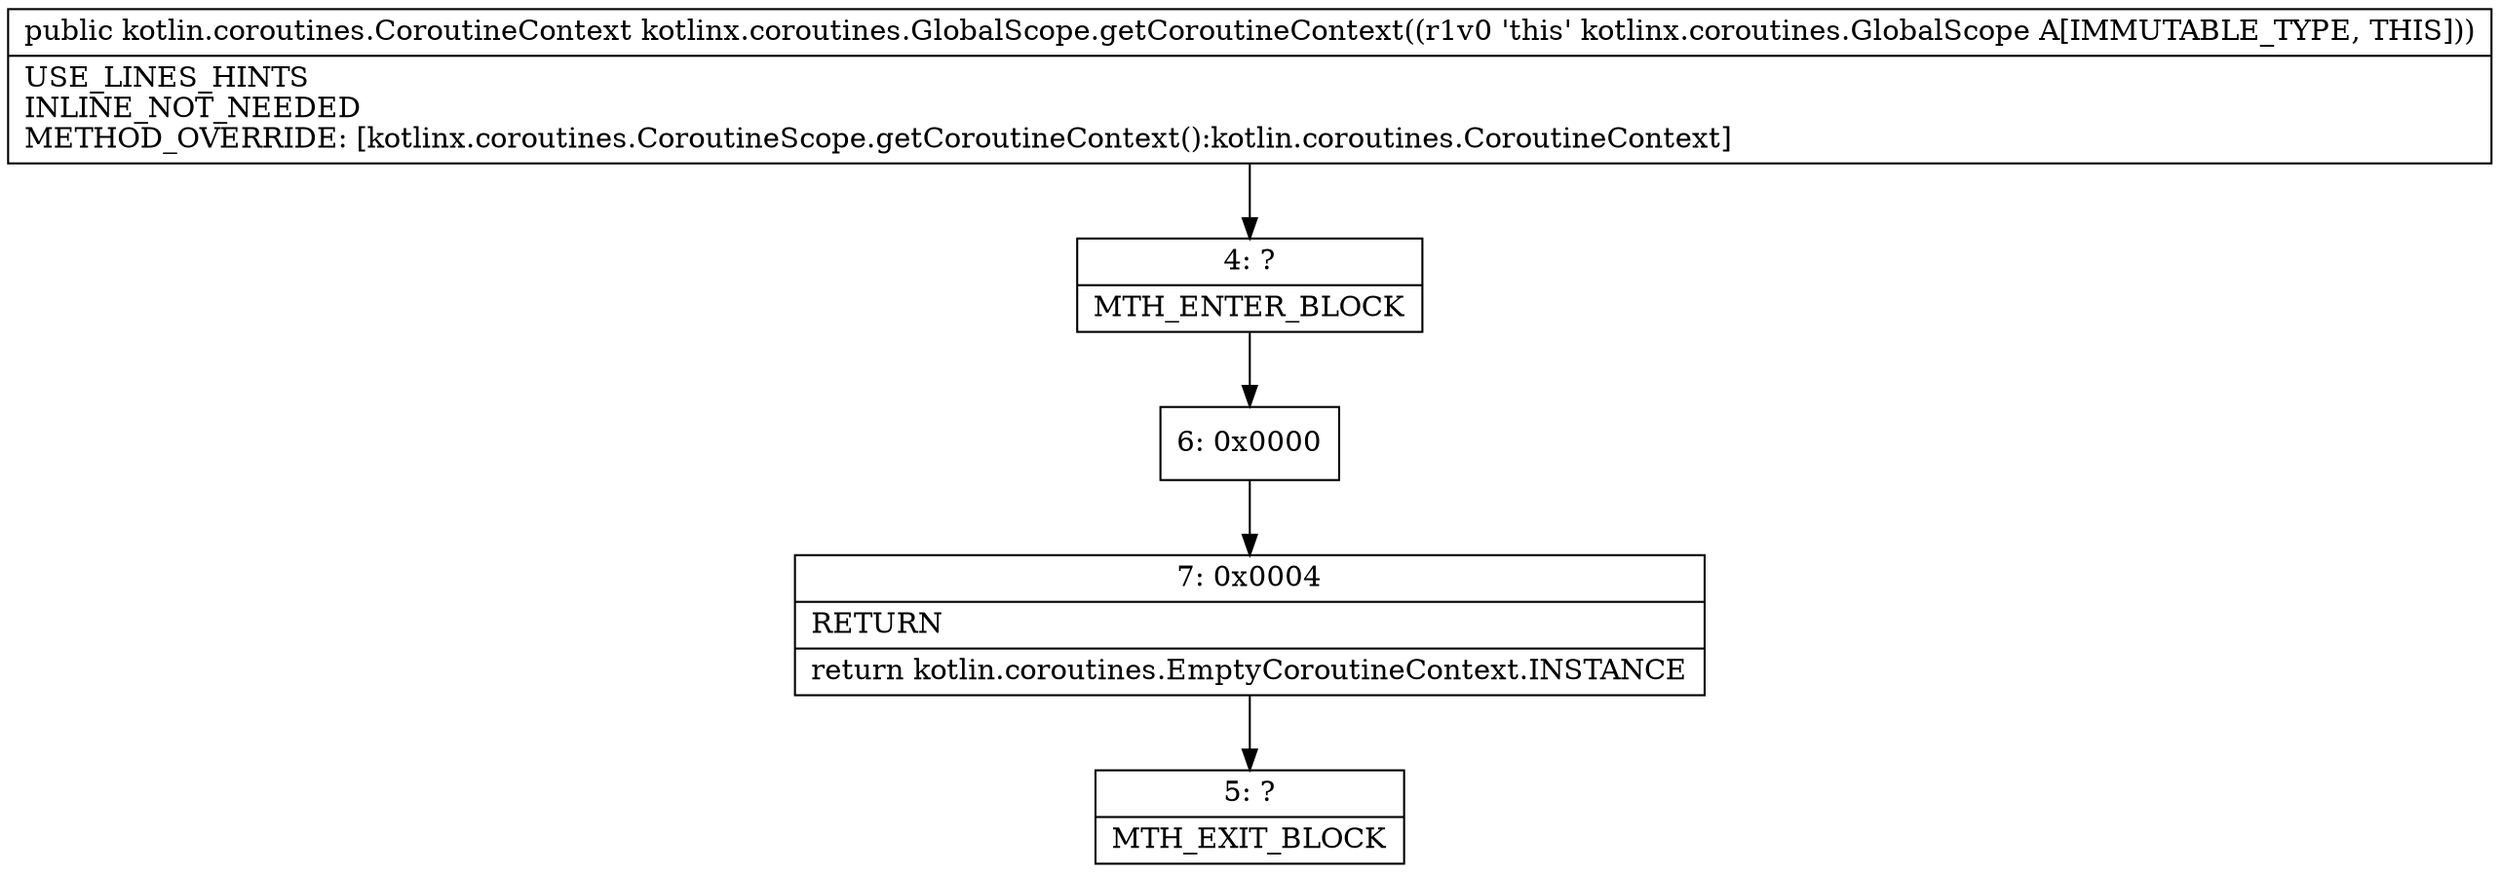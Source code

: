 digraph "CFG forkotlinx.coroutines.GlobalScope.getCoroutineContext()Lkotlin\/coroutines\/CoroutineContext;" {
Node_4 [shape=record,label="{4\:\ ?|MTH_ENTER_BLOCK\l}"];
Node_6 [shape=record,label="{6\:\ 0x0000}"];
Node_7 [shape=record,label="{7\:\ 0x0004|RETURN\l|return kotlin.coroutines.EmptyCoroutineContext.INSTANCE\l}"];
Node_5 [shape=record,label="{5\:\ ?|MTH_EXIT_BLOCK\l}"];
MethodNode[shape=record,label="{public kotlin.coroutines.CoroutineContext kotlinx.coroutines.GlobalScope.getCoroutineContext((r1v0 'this' kotlinx.coroutines.GlobalScope A[IMMUTABLE_TYPE, THIS]))  | USE_LINES_HINTS\lINLINE_NOT_NEEDED\lMETHOD_OVERRIDE: [kotlinx.coroutines.CoroutineScope.getCoroutineContext():kotlin.coroutines.CoroutineContext]\l}"];
MethodNode -> Node_4;Node_4 -> Node_6;
Node_6 -> Node_7;
Node_7 -> Node_5;
}

